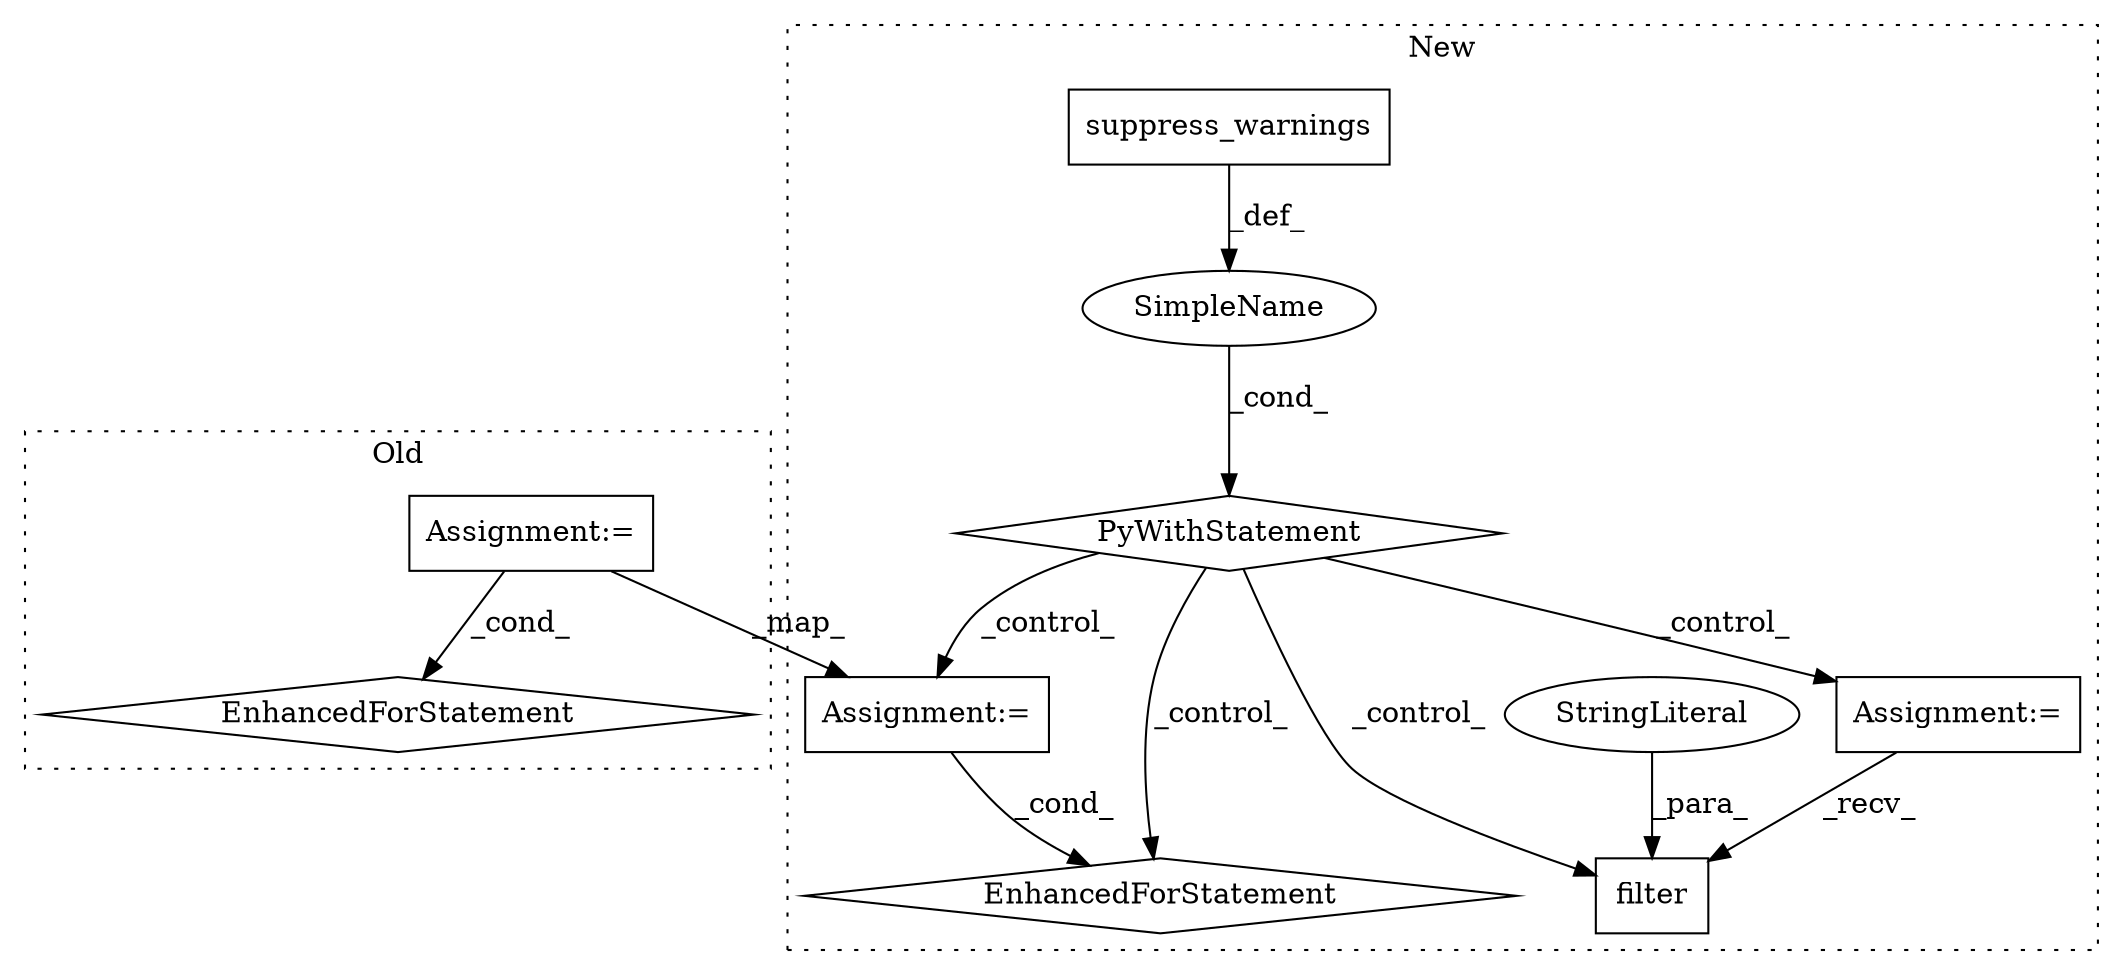 digraph G {
subgraph cluster0 {
1 [label="EnhancedForStatement" a="70" s="63003,63086" l="53,2" shape="diamond"];
10 [label="Assignment:=" a="7" s="63003,63086" l="53,2" shape="box"];
label = "Old";
style="dotted";
}
subgraph cluster1 {
2 [label="suppress_warnings" a="32" s="74261" l="19" shape="box"];
3 [label="PyWithStatement" a="104" s="74251,74280" l="10,2" shape="diamond"];
4 [label="SimpleName" a="42" s="" l="" shape="ellipse"];
5 [label="filter" a="32" s="74305,74340" l="7,1" shape="box"];
6 [label="Assignment:=" a="7" s="74294" l="1" shape="box"];
7 [label="StringLiteral" a="45" s="74312" l="28" shape="ellipse"];
8 [label="EnhancedForStatement" a="70" s="74349,74436" l="57,2" shape="diamond"];
9 [label="Assignment:=" a="7" s="74349,74436" l="57,2" shape="box"];
label = "New";
style="dotted";
}
2 -> 4 [label="_def_"];
3 -> 9 [label="_control_"];
3 -> 8 [label="_control_"];
3 -> 5 [label="_control_"];
3 -> 6 [label="_control_"];
4 -> 3 [label="_cond_"];
6 -> 5 [label="_recv_"];
7 -> 5 [label="_para_"];
9 -> 8 [label="_cond_"];
10 -> 1 [label="_cond_"];
10 -> 9 [label="_map_"];
}